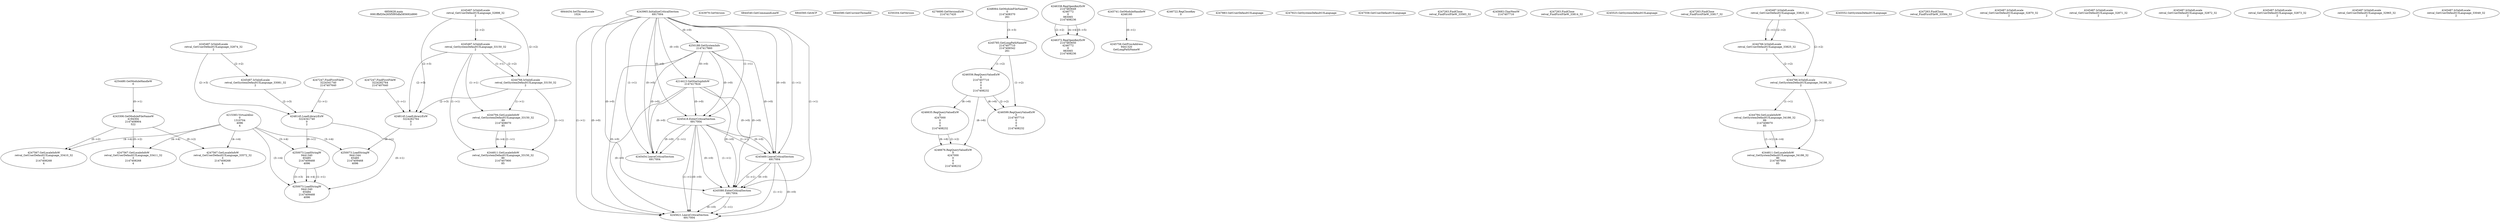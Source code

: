 // Global SCDG with merge call
digraph {
	0 [label="6850628.main
0081ffbf20e265f5f95dfa585692d890"]
	1 [label="4254480.GetModuleHandleW
0"]
	2 [label="6844434.SetThreadLocale
1024"]
	3 [label="4243965.InitializeCriticalSection
6917004"]
	4 [label="4243979.GetVersion
"]
	5 [label="4250188.GetSystemInfo
2147417660"]
	3 -> 5 [label="(0-->0)"]
	6 [label="6844540.GetCommandLineW
"]
	7 [label="4214413.GetStartupInfoW
2147417624"]
	3 -> 7 [label="(0-->0)"]
	5 -> 7 [label="(0-->0)"]
	8 [label="6844560.GetACP
"]
	9 [label="6844580.GetCurrentThreadId
"]
	10 [label="4250204.GetVersion
"]
	11 [label="4276690.GetVersionExW
2147417420"]
	12 [label="4243306.GetModuleFileNameW
4194304
2147408904
522"]
	1 -> 12 [label="(0-->1)"]
	13 [label="4248064.GetModuleFileNameW
0
2147408370
261"]
	14 [label="4215383.VirtualAlloc
0
1310704
4096
4"]
	15 [label="4246338.RegOpenKeyExW
2147483649
4246772
0
983065
2147408236"]
	16 [label="4245741.GetModuleHandleW
4246160"]
	17 [label="4245758.GetProcAddress
9441320
GetLongPathNameW"]
	16 -> 17 [label="(0-->1)"]
	18 [label="4245785.GetLongPathNameW
2147407710
2147406542
261"]
	13 -> 18 [label="(3-->3)"]
	19 [label="4246556.RegQueryValueExW
0
2147407710
0
0
0
2147408232"]
	18 -> 19 [label="(1-->2)"]
	20 [label="4246599.RegQueryValueExW
0
2147407710
0
0
0
2147408232"]
	18 -> 20 [label="(1-->2)"]
	19 -> 20 [label="(2-->2)"]
	19 -> 20 [label="(6-->6)"]
	21 [label="4246722.RegCloseKey
0"]
	22 [label="4247883.GetUserDefaultUILanguage
"]
	23 [label="4245418.EnterCriticalSection
6917004"]
	3 -> 23 [label="(1-->1)"]
	3 -> 23 [label="(0-->0)"]
	5 -> 23 [label="(0-->0)"]
	7 -> 23 [label="(0-->0)"]
	24 [label="4245469.LeaveCriticalSection
6917004"]
	3 -> 24 [label="(1-->1)"]
	23 -> 24 [label="(1-->1)"]
	3 -> 24 [label="(0-->0)"]
	5 -> 24 [label="(0-->0)"]
	7 -> 24 [label="(0-->0)"]
	23 -> 24 [label="(0-->0)"]
	25 [label="4245487.IsValidLocale
retval_GetUserDefaultUILanguage_32874_32
2"]
	26 [label="4245580.EnterCriticalSection
6917004"]
	3 -> 26 [label="(1-->1)"]
	23 -> 26 [label="(1-->1)"]
	24 -> 26 [label="(1-->1)"]
	3 -> 26 [label="(0-->0)"]
	5 -> 26 [label="(0-->0)"]
	7 -> 26 [label="(0-->0)"]
	23 -> 26 [label="(0-->0)"]
	24 -> 26 [label="(0-->0)"]
	27 [label="4245621.LeaveCriticalSection
6917004"]
	3 -> 27 [label="(1-->1)"]
	23 -> 27 [label="(1-->1)"]
	24 -> 27 [label="(1-->1)"]
	26 -> 27 [label="(1-->1)"]
	3 -> 27 [label="(0-->0)"]
	5 -> 27 [label="(0-->0)"]
	7 -> 27 [label="(0-->0)"]
	23 -> 27 [label="(0-->0)"]
	24 -> 27 [label="(0-->0)"]
	26 -> 27 [label="(0-->0)"]
	28 [label="4247923.GetSystemDefaultUILanguage
"]
	29 [label="4245487.IsValidLocale
retval_GetSystemDefaultUILanguage_33081_32
2"]
	25 -> 29 [label="(2-->2)"]
	30 [label="4247558.GetUserDefaultUILanguage
"]
	31 [label="4247567.GetLocaleInfoW
retval_GetUserDefaultUILanguage_33410_32
3
2147408268
4"]
	12 -> 31 [label="(0-->2)"]
	14 -> 31 [label="(4-->4)"]
	32 [label="4247247.FindFirstFileW
3224341740
2147407640"]
	33 [label="4247263.FindClose
retval_FindFirstFileW_33583_32"]
	34 [label="4248145.LoadLibraryExW
3224341740
0
2"]
	32 -> 34 [label="(1-->1)"]
	25 -> 34 [label="(2-->3)"]
	29 -> 34 [label="(2-->3)"]
	35 [label="4250073.LoadStringW
9441340
65485
2147409468
4096"]
	34 -> 35 [label="(0-->1)"]
	14 -> 35 [label="(3-->4)"]
	36 [label="4245683.CharNextW
2147407716"]
	37 [label="4246635.RegQueryValueExW
0
4247000
0
0
0
2147408232"]
	19 -> 37 [label="(6-->6)"]
	38 [label="4246676.RegQueryValueExW
0
4247000
0
0
0
2147408232"]
	37 -> 38 [label="(2-->2)"]
	19 -> 38 [label="(6-->6)"]
	37 -> 38 [label="(6-->6)"]
	39 [label="4245454.LeaveCriticalSection
6917004"]
	3 -> 39 [label="(1-->1)"]
	23 -> 39 [label="(1-->1)"]
	3 -> 39 [label="(0-->0)"]
	5 -> 39 [label="(0-->0)"]
	7 -> 39 [label="(0-->0)"]
	23 -> 39 [label="(0-->0)"]
	40 [label="4247567.GetLocaleInfoW
retval_GetUserDefaultUILanguage_33572_32
3
2147408268
4"]
	12 -> 40 [label="(0-->2)"]
	14 -> 40 [label="(4-->4)"]
	41 [label="4247263.FindClose
retval_FindFirstFileW_33814_32"]
	42 [label="4250073.LoadStringW
9441340
65484
2147409468
4096"]
	34 -> 42 [label="(0-->1)"]
	35 -> 42 [label="(1-->1)"]
	35 -> 42 [label="(3-->3)"]
	14 -> 42 [label="(3-->4)"]
	35 -> 42 [label="(4-->4)"]
	43 [label="4245487.IsValidLocale
retval_GetUserDefaultUILanguage_32898_32
2"]
	44 [label="4245487.IsValidLocale
retval_GetSystemDefaultUILanguage_33150_32
2"]
	43 -> 44 [label="(2-->2)"]
	45 [label="4244766.IsValidLocale
retval_GetSystemDefaultUILanguage_33150_32
2"]
	44 -> 45 [label="(1-->1)"]
	43 -> 45 [label="(2-->2)"]
	44 -> 45 [label="(2-->2)"]
	46 [label="4244794.GetLocaleInfoW
retval_GetSystemDefaultUILanguage_33150_32
89
2147408070
85"]
	44 -> 46 [label="(1-->1)"]
	45 -> 46 [label="(1-->1)"]
	47 [label="4244811.GetLocaleInfoW
retval_GetSystemDefaultUILanguage_33150_32
90
2147407900
85"]
	44 -> 47 [label="(1-->1)"]
	45 -> 47 [label="(1-->1)"]
	46 -> 47 [label="(1-->1)"]
	46 -> 47 [label="(4-->4)"]
	48 [label="4245525.GetSystemDefaultUILanguage
"]
	49 [label="4247247.FindFirstFileW
3224282764
2147407640"]
	50 [label="4247263.FindClose
retval_FindFirstFileW_33817_32"]
	51 [label="4248145.LoadLibraryExW
3224282764
0
2"]
	49 -> 51 [label="(1-->1)"]
	43 -> 51 [label="(2-->3)"]
	44 -> 51 [label="(2-->3)"]
	45 -> 51 [label="(2-->3)"]
	52 [label="4250073.LoadStringW
9441344
65485
2147409468
4096"]
	51 -> 52 [label="(0-->1)"]
	14 -> 52 [label="(3-->4)"]
	53 [label="4246372.RegOpenKeyExW
2147483650
4246772
0
983065
2147408236"]
	15 -> 53 [label="(2-->2)"]
	15 -> 53 [label="(4-->4)"]
	15 -> 53 [label="(5-->5)"]
	54 [label="4245487.IsValidLocale
retval_GetUserDefaultUILanguage_33825_32
2"]
	55 [label="4244766.IsValidLocale
retval_GetUserDefaultUILanguage_33825_32
2"]
	54 -> 55 [label="(1-->1)"]
	54 -> 55 [label="(2-->2)"]
	56 [label="4245552.GetSystemDefaultUILanguage
"]
	57 [label="4244766.IsValidLocale
retval_GetSystemDefaultUILanguage_34186_32
2"]
	54 -> 57 [label="(2-->2)"]
	55 -> 57 [label="(2-->2)"]
	58 [label="4244794.GetLocaleInfoW
retval_GetSystemDefaultUILanguage_34186_32
89
2147408070
85"]
	57 -> 58 [label="(1-->1)"]
	59 [label="4244811.GetLocaleInfoW
retval_GetSystemDefaultUILanguage_34186_32
90
2147407900
85"]
	57 -> 59 [label="(1-->1)"]
	58 -> 59 [label="(1-->1)"]
	58 -> 59 [label="(4-->4)"]
	60 [label="4247567.GetLocaleInfoW
retval_GetUserDefaultUILanguage_33411_32
3
2147408268
4"]
	12 -> 60 [label="(0-->2)"]
	14 -> 60 [label="(4-->4)"]
	61 [label="4247263.FindClose
retval_FindFirstFileW_33584_32"]
	62 [label="4245487.IsValidLocale
retval_GetUserDefaultUILanguage_32870_32
2"]
	63 [label="4245487.IsValidLocale
retval_GetUserDefaultUILanguage_32871_32
2"]
	64 [label="4245487.IsValidLocale
retval_GetUserDefaultUILanguage_32872_32
2"]
	65 [label="4245487.IsValidLocale
retval_GetUserDefaultUILanguage_32873_32
2"]
	66 [label="4245487.IsValidLocale
retval_GetUserDefaultUILanguage_32965_32
2"]
	67 [label="4245487.IsValidLocale
retval_GetUserDefaultUILanguage_33049_32
2"]
}
